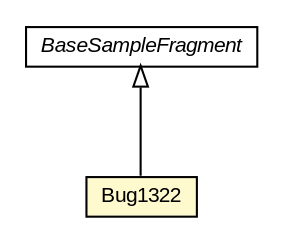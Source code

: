 #!/usr/local/bin/dot
#
# Class diagram 
# Generated by UMLGraph version R5_6-24-gf6e263 (http://www.umlgraph.org/)
#

digraph G {
	edge [fontname="arial",fontsize=10,labelfontname="arial",labelfontsize=10];
	node [fontname="arial",fontsize=10,shape=plaintext];
	nodesep=0.25;
	ranksep=0.5;
	// org.osmdroid.bugtestfragments.Bug1322
	c50570 [label=<<table title="org.osmdroid.bugtestfragments.Bug1322" border="0" cellborder="1" cellspacing="0" cellpadding="2" port="p" bgcolor="lemonChiffon" href="./Bug1322.html">
		<tr><td><table border="0" cellspacing="0" cellpadding="1">
<tr><td align="center" balign="center"> Bug1322 </td></tr>
		</table></td></tr>
		</table>>, URL="./Bug1322.html", fontname="arial", fontcolor="black", fontsize=10.0];
	// org.osmdroid.samplefragments.BaseSampleFragment
	c50631 [label=<<table title="org.osmdroid.samplefragments.BaseSampleFragment" border="0" cellborder="1" cellspacing="0" cellpadding="2" port="p" href="../samplefragments/BaseSampleFragment.html">
		<tr><td><table border="0" cellspacing="0" cellpadding="1">
<tr><td align="center" balign="center"><font face="arial italic"> BaseSampleFragment </font></td></tr>
		</table></td></tr>
		</table>>, URL="../samplefragments/BaseSampleFragment.html", fontname="arial", fontcolor="black", fontsize=10.0];
	//org.osmdroid.bugtestfragments.Bug1322 extends org.osmdroid.samplefragments.BaseSampleFragment
	c50631:p -> c50570:p [dir=back,arrowtail=empty];
}

